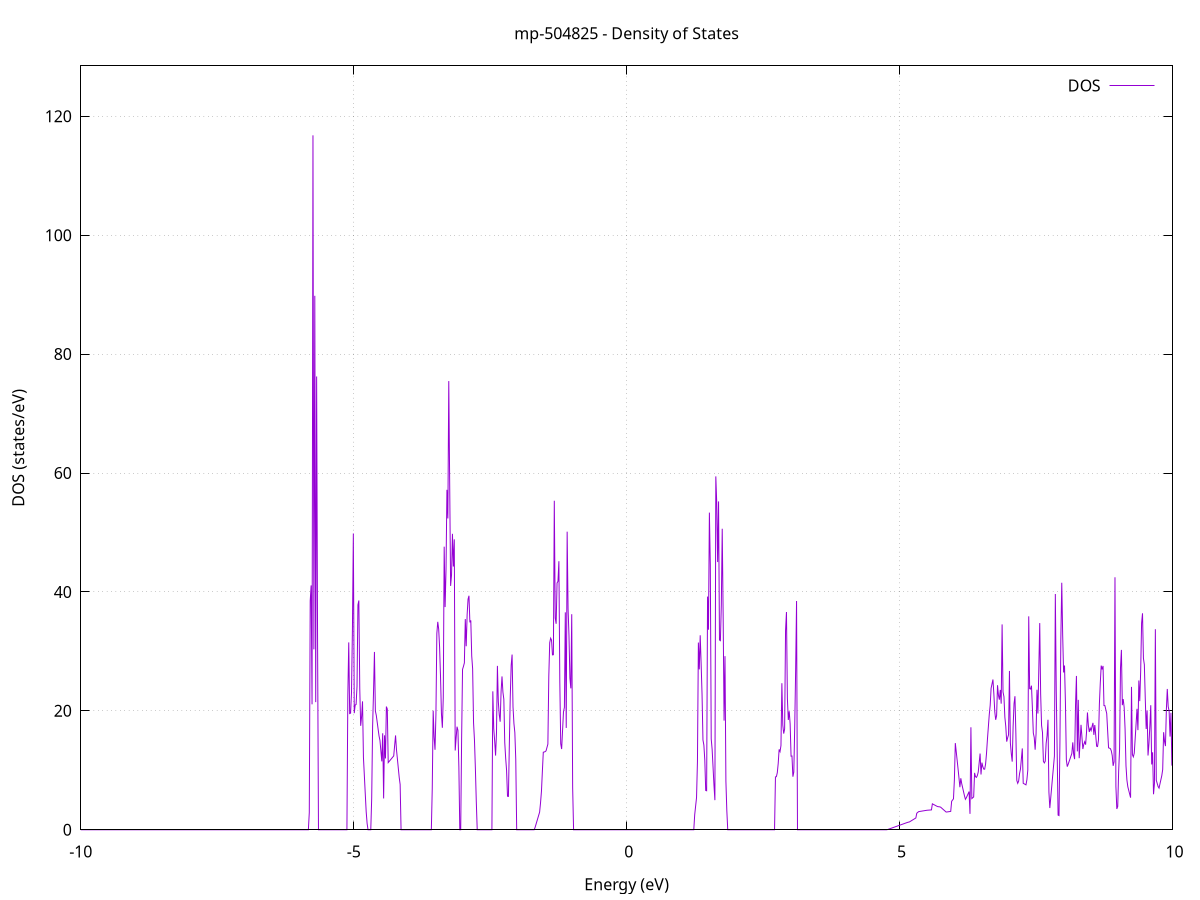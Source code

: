 set title 'mp-504825 - Density of States'
set xlabel 'Energy (eV)'
set ylabel 'DOS (states/eV)'
set grid
set xrange [-10:10]
set yrange [0:128.477]
set xzeroaxis lt -1
set terminal png size 800,600
set output 'mp-504825_dos_gnuplot.png'
plot '-' using 1:2 with lines title 'DOS'
-17.985100 0.000000
-17.968300 0.000000
-17.951500 0.000000
-17.934700 0.000000
-17.917900 0.000000
-17.901000 0.000000
-17.884200 0.000000
-17.867400 0.000000
-17.850600 0.000000
-17.833800 0.000000
-17.817000 0.000000
-17.800200 0.000000
-17.783400 0.000000
-17.766600 0.000000
-17.749700 0.000000
-17.732900 0.000000
-17.716100 0.000000
-17.699300 0.000000
-17.682500 0.000000
-17.665700 0.000000
-17.648900 0.000000
-17.632100 0.000000
-17.615300 0.000000
-17.598400 0.000000
-17.581600 0.000000
-17.564800 0.000000
-17.548000 0.000000
-17.531200 0.000000
-17.514400 0.000000
-17.497600 0.000000
-17.480800 0.000000
-17.464000 0.000000
-17.447100 0.000000
-17.430300 0.000000
-17.413500 0.000000
-17.396700 0.000000
-17.379900 0.000000
-17.363100 0.000000
-17.346300 0.000000
-17.329500 0.000000
-17.312700 0.000000
-17.295800 0.000000
-17.279000 0.000000
-17.262200 0.000000
-17.245400 0.000000
-17.228600 0.000000
-17.211800 0.000000
-17.195000 0.000000
-17.178200 0.000000
-17.161400 0.000000
-17.144500 0.000000
-17.127700 0.000000
-17.110900 0.000000
-17.094100 0.000000
-17.077300 0.000000
-17.060500 0.000000
-17.043700 0.000000
-17.026900 0.000000
-17.010100 0.000000
-16.993200 0.000000
-16.976400 0.000000
-16.959600 0.000000
-16.942800 0.000000
-16.926000 0.000000
-16.909200 0.000000
-16.892400 0.000000
-16.875600 0.000000
-16.858800 0.000000
-16.841900 0.000000
-16.825100 0.000000
-16.808300 0.000000
-16.791500 0.000000
-16.774700 0.000000
-16.757900 0.000000
-16.741100 0.000000
-16.724300 0.000000
-16.707500 0.000000
-16.690600 0.000000
-16.673800 0.000000
-16.657000 0.000000
-16.640200 0.000000
-16.623400 0.000000
-16.606600 0.000000
-16.589800 0.000000
-16.573000 0.000000
-16.556200 0.000000
-16.539300 0.000000
-16.522500 0.000000
-16.505700 0.000000
-16.488900 0.000000
-16.472100 0.000000
-16.455300 0.846500
-16.438500 10.158300
-16.421700 17.476500
-16.404900 25.878300
-16.388000 34.319900
-16.371200 47.463100
-16.354400 53.917300
-16.337600 33.671500
-16.320800 19.510200
-16.304000 28.455000
-16.287200 72.824800
-16.270400 30.140000
-16.253600 0.000000
-16.236700 0.000000
-16.219900 0.000000
-16.203100 0.000000
-16.186300 0.000000
-16.169500 0.000000
-16.152700 0.000000
-16.135900 0.000000
-16.119100 0.000000
-16.102300 0.000000
-16.085400 0.000000
-16.068600 0.000000
-16.051800 0.000000
-16.035000 0.000000
-16.018200 0.000000
-16.001400 0.000000
-15.984600 0.000000
-15.967800 0.000000
-15.951000 0.000000
-15.934100 0.000000
-15.917300 0.000000
-15.900500 0.000000
-15.883700 0.000000
-15.866900 0.000000
-15.850100 0.000000
-15.833300 0.000000
-15.816500 0.000000
-15.799700 0.000000
-15.782800 0.000000
-15.766000 0.000000
-15.749200 0.000000
-15.732400 22.466400
-15.715600 33.660000
-15.698800 129.020400
-15.682000 81.761700
-15.665200 82.877200
-15.648400 62.150000
-15.631500 0.000000
-15.614700 0.000000
-15.597900 0.000000
-15.581100 0.000000
-15.564300 0.000000
-15.547500 0.000000
-15.530700 0.000000
-15.513900 0.000000
-15.497100 0.000000
-15.480200 0.000000
-15.463400 0.000000
-15.446600 0.000000
-15.429800 0.000000
-15.413000 0.000000
-15.396200 0.000000
-15.379400 0.000000
-15.362600 0.000000
-15.345800 0.000000
-15.328900 0.000000
-15.312100 0.000000
-15.295300 0.000000
-15.278500 0.000000
-15.261700 0.000000
-15.244900 0.000000
-15.228100 0.000000
-15.211300 0.000000
-15.194500 0.000000
-15.177600 0.000000
-15.160800 0.000000
-15.144000 0.000000
-15.127200 0.000000
-15.110400 0.000000
-15.093600 0.000000
-15.076800 0.000000
-15.060000 0.000000
-15.043200 0.000000
-15.026300 0.000000
-15.009500 0.000000
-14.992700 0.000000
-14.975900 0.000000
-14.959100 0.000000
-14.942300 0.000000
-14.925500 0.000000
-14.908700 0.000000
-14.891900 0.000000
-14.875000 0.000000
-14.858200 0.000000
-14.841400 0.000000
-14.824600 0.000000
-14.807800 0.000000
-14.791000 0.000000
-14.774200 0.000000
-14.757400 0.000000
-14.740600 0.000000
-14.723700 0.000000
-14.706900 0.000000
-14.690100 0.000000
-14.673300 0.000000
-14.656500 0.000000
-14.639700 0.000000
-14.622900 0.000000
-14.606100 0.000000
-14.589300 0.000000
-14.572400 0.000000
-14.555600 0.000000
-14.538800 0.000000
-14.522000 0.000000
-14.505200 0.000000
-14.488400 0.000000
-14.471600 0.000000
-14.454800 0.000000
-14.438000 0.000000
-14.421100 0.000000
-14.404300 0.000000
-14.387500 0.000000
-14.370700 0.000000
-14.353900 0.000000
-14.337100 0.000000
-14.320300 0.000000
-14.303500 0.000000
-14.286700 0.000000
-14.269800 0.000000
-14.253000 0.000000
-14.236200 0.000000
-14.219400 0.000000
-14.202600 0.000000
-14.185800 0.000000
-14.169000 0.000000
-14.152200 0.000000
-14.135400 0.000000
-14.118500 0.000000
-14.101700 0.000000
-14.084900 0.000000
-14.068100 0.000000
-14.051300 0.000000
-14.034500 0.000000
-14.017700 0.000000
-14.000900 0.000000
-13.984100 0.000000
-13.967200 46.449000
-13.950400 37.629600
-13.933600 40.960400
-13.916800 45.548500
-13.900000 62.336700
-13.883200 66.274400
-13.866400 37.915500
-13.849600 47.117200
-13.832800 55.853100
-13.815900 0.000000
-13.799100 0.000000
-13.782300 0.000000
-13.765500 0.000000
-13.748700 0.000000
-13.731900 0.000000
-13.715100 0.000000
-13.698300 0.000000
-13.681500 0.000000
-13.664600 0.000000
-13.647800 0.000000
-13.631000 0.000000
-13.614200 0.000000
-13.597400 0.000000
-13.580600 0.000000
-13.563800 0.000000
-13.547000 0.000000
-13.530200 0.000000
-13.513300 0.000000
-13.496500 0.000000
-13.479700 0.000000
-13.462900 0.000000
-13.446100 0.000000
-13.429300 0.000000
-13.412500 0.000000
-13.395700 0.000000
-13.378900 0.000000
-13.362000 0.000000
-13.345200 0.000000
-13.328400 0.000000
-13.311600 0.000000
-13.294800 0.000000
-13.278000 0.000000
-13.261200 0.000000
-13.244400 0.000000
-13.227600 0.000000
-13.210700 0.000000
-13.193900 0.000000
-13.177100 0.000000
-13.160300 0.000000
-13.143500 0.000000
-13.126700 0.000000
-13.109900 0.000000
-13.093100 0.000000
-13.076300 0.000000
-13.059400 0.000000
-13.042600 0.000000
-13.025800 0.000000
-13.009000 0.000000
-12.992200 0.000000
-12.975400 0.000000
-12.958600 0.000000
-12.941800 0.000000
-12.925000 0.000000
-12.908100 0.000000
-12.891300 0.000000
-12.874500 0.000000
-12.857700 0.000000
-12.840900 0.000000
-12.824100 0.000000
-12.807300 0.000000
-12.790500 0.000000
-12.773700 0.000000
-12.756800 0.000000
-12.740000 0.000000
-12.723200 0.000000
-12.706400 0.000000
-12.689600 0.000000
-12.672800 0.000000
-12.656000 0.000000
-12.639200 0.000000
-12.622400 0.000000
-12.605500 0.000000
-12.588700 0.000000
-12.571900 0.000000
-12.555100 0.000000
-12.538300 0.000000
-12.521500 0.000000
-12.504700 0.000000
-12.487900 0.000000
-12.471100 0.000000
-12.454200 0.000000
-12.437400 0.000000
-12.420600 0.000000
-12.403800 0.000000
-12.387000 0.000000
-12.370200 0.000000
-12.353400 0.000000
-12.336600 0.000000
-12.319800 0.000000
-12.302900 0.000000
-12.286100 0.000000
-12.269300 0.000000
-12.252500 0.000000
-12.235700 0.000000
-12.218900 0.000000
-12.202100 0.000000
-12.185300 0.000000
-12.168500 0.000000
-12.151600 0.000000
-12.134800 0.000000
-12.118000 0.000000
-12.101200 0.000000
-12.084400 0.000000
-12.067600 0.000000
-12.050800 0.000000
-12.034000 0.000000
-12.017200 0.000000
-12.000300 0.000000
-11.983500 0.000000
-11.966700 0.000000
-11.949900 0.000000
-11.933100 0.000000
-11.916300 0.000000
-11.899500 0.000000
-11.882700 0.000000
-11.865900 0.000000
-11.849000 0.000000
-11.832200 0.000000
-11.815400 0.000000
-11.798600 0.000000
-11.781800 0.000000
-11.765000 0.000000
-11.748200 0.000000
-11.731400 0.000000
-11.714600 0.000000
-11.697700 0.000000
-11.680900 0.000000
-11.664100 0.000000
-11.647300 0.000000
-11.630500 0.000000
-11.613700 0.000000
-11.596900 0.000000
-11.580100 0.000000
-11.563300 0.000000
-11.546400 0.000000
-11.529600 0.000000
-11.512800 0.000000
-11.496000 0.000000
-11.479200 0.000000
-11.462400 0.000000
-11.445600 0.000000
-11.428800 0.000000
-11.412000 0.000000
-11.395100 0.000000
-11.378300 0.000000
-11.361500 0.000000
-11.344700 0.000000
-11.327900 0.000000
-11.311100 0.000000
-11.294300 0.000000
-11.277500 0.000000
-11.260700 0.000000
-11.243800 0.000000
-11.227000 40.214400
-11.210200 36.811400
-11.193400 131.253900
-11.176600 45.524400
-11.159800 53.317800
-11.143000 84.001700
-11.126200 73.335100
-11.109400 0.000000
-11.092500 0.000000
-11.075700 0.000000
-11.058900 0.000000
-11.042100 0.000000
-11.025300 0.000000
-11.008500 0.000000
-10.991700 0.000000
-10.974900 0.000000
-10.958100 0.000000
-10.941200 0.000000
-10.924400 0.000000
-10.907600 0.000000
-10.890800 0.000000
-10.874000 0.000000
-10.857200 0.000000
-10.840400 0.000000
-10.823600 0.000000
-10.806800 0.000000
-10.789900 0.000000
-10.773100 0.000000
-10.756300 0.000000
-10.739500 0.000000
-10.722700 0.000000
-10.705900 0.000000
-10.689100 0.000000
-10.672300 0.000000
-10.655500 0.000000
-10.638600 0.000000
-10.621800 0.000000
-10.605000 0.000000
-10.588200 0.000000
-10.571400 0.000000
-10.554600 0.000000
-10.537800 0.000000
-10.521000 0.000000
-10.504200 0.000000
-10.487300 0.000000
-10.470500 0.000000
-10.453700 0.000000
-10.436900 0.000000
-10.420100 0.000000
-10.403300 0.000000
-10.386500 0.000000
-10.369700 0.000000
-10.352900 0.000000
-10.336000 0.000000
-10.319200 0.000000
-10.302400 0.000000
-10.285600 0.000000
-10.268800 0.000000
-10.252000 0.000000
-10.235200 0.000000
-10.218400 0.000000
-10.201600 0.000000
-10.184700 0.000000
-10.167900 0.000000
-10.151100 0.000000
-10.134300 0.000000
-10.117500 0.000000
-10.100700 0.000000
-10.083900 0.000000
-10.067100 0.000000
-10.050300 0.000000
-10.033400 0.000000
-10.016600 0.000000
-9.999800 0.000000
-9.983000 0.000000
-9.966200 0.000000
-9.949400 0.000000
-9.932600 0.000000
-9.915800 0.000000
-9.899000 0.000000
-9.882100 0.000000
-9.865300 0.000000
-9.848500 0.000000
-9.831700 0.000000
-9.814900 0.000000
-9.798100 0.000000
-9.781300 0.000000
-9.764500 0.000000
-9.747700 0.000000
-9.730800 0.000000
-9.714000 0.000000
-9.697200 0.000000
-9.680400 0.000000
-9.663600 0.000000
-9.646800 0.000000
-9.630000 0.000000
-9.613200 0.000000
-9.596400 0.000000
-9.579500 0.000000
-9.562700 0.000000
-9.545900 0.000000
-9.529100 0.000000
-9.512300 0.000000
-9.495500 0.000000
-9.478700 0.000000
-9.461900 0.000000
-9.445100 0.000000
-9.428200 0.000000
-9.411400 0.000000
-9.394600 0.000000
-9.377800 0.000000
-9.361000 0.000000
-9.344200 0.000000
-9.327400 0.000000
-9.310600 0.000000
-9.293800 0.000000
-9.276900 0.000000
-9.260100 0.000000
-9.243300 0.000000
-9.226500 0.000000
-9.209700 0.000000
-9.192900 0.000000
-9.176100 0.000000
-9.159300 0.000000
-9.142500 0.000000
-9.125600 0.000000
-9.108800 0.000000
-9.092000 0.000000
-9.075200 0.000000
-9.058400 0.000000
-9.041600 0.000000
-9.024800 0.000000
-9.008000 0.000000
-8.991200 0.000000
-8.974300 0.000000
-8.957500 0.000000
-8.940700 0.000000
-8.923900 0.000000
-8.907100 0.000000
-8.890300 0.000000
-8.873500 0.000000
-8.856700 0.000000
-8.839900 0.000000
-8.823000 0.000000
-8.806200 0.000000
-8.789400 0.000000
-8.772600 0.000000
-8.755800 0.000000
-8.739000 0.000000
-8.722200 0.000000
-8.705400 0.000000
-8.688600 0.000000
-8.671700 0.000000
-8.654900 0.000000
-8.638100 0.000000
-8.621300 0.000000
-8.604500 0.000000
-8.587700 0.000000
-8.570900 0.000000
-8.554100 0.000000
-8.537300 0.000000
-8.520400 0.000000
-8.503600 0.000000
-8.486800 0.000000
-8.470000 0.000000
-8.453200 0.000000
-8.436400 0.000000
-8.419600 0.000000
-8.402800 0.000000
-8.386000 0.000000
-8.369100 0.000000
-8.352300 0.000000
-8.335500 0.000000
-8.318700 0.000000
-8.301900 0.000000
-8.285100 0.000000
-8.268300 0.000000
-8.251500 0.000000
-8.234700 0.000000
-8.217800 0.000000
-8.201000 0.000000
-8.184200 0.000000
-8.167400 0.000000
-8.150600 0.000000
-8.133800 0.000000
-8.117000 0.000000
-8.100200 0.000000
-8.083400 0.000000
-8.066500 0.000000
-8.049700 0.000000
-8.032900 0.000000
-8.016100 0.000000
-7.999300 0.000000
-7.982500 0.000000
-7.965700 0.000000
-7.948900 0.000000
-7.932100 0.000000
-7.915200 0.000000
-7.898400 0.000000
-7.881600 0.000000
-7.864800 0.000000
-7.848000 0.000000
-7.831200 0.000000
-7.814400 0.000000
-7.797600 0.000000
-7.780800 0.000000
-7.763900 0.000000
-7.747100 0.000000
-7.730300 0.000000
-7.713500 0.000000
-7.696700 0.000000
-7.679900 0.000000
-7.663100 0.000000
-7.646300 0.000000
-7.629500 0.000000
-7.612600 0.000000
-7.595800 0.000000
-7.579000 0.000000
-7.562200 0.000000
-7.545400 0.000000
-7.528600 0.000000
-7.511800 0.000000
-7.495000 0.000000
-7.478200 0.000000
-7.461300 0.000000
-7.444500 0.000000
-7.427700 0.000000
-7.410900 0.000000
-7.394100 0.000000
-7.377300 0.000000
-7.360500 0.000000
-7.343700 0.000000
-7.326900 0.000000
-7.310000 0.000000
-7.293200 0.000000
-7.276400 0.000000
-7.259600 0.000000
-7.242800 0.000000
-7.226000 0.000000
-7.209200 0.000000
-7.192400 0.000000
-7.175600 0.000000
-7.158700 0.000000
-7.141900 0.000000
-7.125100 0.000000
-7.108300 0.000000
-7.091500 0.000000
-7.074700 0.000000
-7.057900 0.000000
-7.041100 0.000000
-7.024300 0.000000
-7.007400 0.000000
-6.990600 0.000000
-6.973800 0.000000
-6.957000 0.000000
-6.940200 0.000000
-6.923400 0.000000
-6.906600 0.000000
-6.889800 0.000000
-6.873000 0.000000
-6.856100 0.000000
-6.839300 0.000000
-6.822500 0.000000
-6.805700 0.000000
-6.788900 0.000000
-6.772100 0.000000
-6.755300 0.000000
-6.738500 0.000000
-6.721700 0.000000
-6.704800 0.000000
-6.688000 0.000000
-6.671200 0.000000
-6.654400 0.000000
-6.637600 0.000000
-6.620800 0.000000
-6.604000 0.000000
-6.587200 0.000000
-6.570400 0.000000
-6.553500 0.000000
-6.536700 0.000000
-6.519900 0.000000
-6.503100 0.000000
-6.486300 0.000000
-6.469500 0.000000
-6.452700 0.000000
-6.435900 0.000000
-6.419100 0.000000
-6.402200 0.000000
-6.385400 0.000000
-6.368600 0.000000
-6.351800 0.000000
-6.335000 0.000000
-6.318200 0.000000
-6.301400 0.000000
-6.284600 0.000000
-6.267800 0.000000
-6.250900 0.000000
-6.234100 0.000000
-6.217300 0.000000
-6.200500 0.000000
-6.183700 0.000000
-6.166900 0.000000
-6.150100 0.000000
-6.133300 0.000000
-6.116500 0.000000
-6.099600 0.000000
-6.082800 0.000000
-6.066000 0.000000
-6.049200 0.000000
-6.032400 0.000000
-6.015600 0.000000
-5.998800 0.000000
-5.982000 0.000000
-5.965200 0.000000
-5.948300 0.000000
-5.931500 0.000000
-5.914700 0.000000
-5.897900 0.000000
-5.881100 0.000000
-5.864300 0.000000
-5.847500 0.000000
-5.830700 0.000000
-5.813900 2.899900
-5.797000 38.500800
-5.780200 41.094900
-5.763400 21.099900
-5.746600 116.797500
-5.729800 30.353100
-5.713000 89.807900
-5.696200 21.470300
-5.679400 76.245000
-5.662600 32.510600
-5.645700 0.000000
-5.628900 0.000000
-5.612100 0.000000
-5.595300 0.000000
-5.578500 0.000000
-5.561700 0.000000
-5.544900 0.000000
-5.528100 0.000000
-5.511300 0.000000
-5.494400 0.000000
-5.477600 0.000000
-5.460800 0.000000
-5.444000 0.000000
-5.427200 0.000000
-5.410400 0.000000
-5.393600 0.000000
-5.376800 0.000000
-5.360000 0.000000
-5.343100 0.000000
-5.326300 0.000000
-5.309500 0.000000
-5.292700 0.000000
-5.275900 0.000000
-5.259100 0.000000
-5.242300 0.000000
-5.225500 0.000000
-5.208700 0.000000
-5.191800 0.000000
-5.175000 0.000000
-5.158200 0.000000
-5.141400 0.000000
-5.124600 0.000000
-5.107800 22.594500
-5.091000 31.518300
-5.074200 19.543400
-5.057400 19.610300
-5.040500 23.136100
-5.023700 33.727900
-5.006900 49.829400
-4.990100 19.612400
-4.973300 20.983100
-4.956500 21.071100
-4.939700 24.125300
-4.922900 37.816900
-4.906100 38.560100
-4.889200 23.740000
-4.872400 17.487800
-4.855600 19.043000
-4.838800 21.594500
-4.822000 12.205600
-4.805200 9.103900
-4.788400 6.043000
-4.771600 3.036800
-4.754800 1.083500
-4.737900 0.000000
-4.721100 0.000000
-4.704300 0.000000
-4.687500 0.000000
-4.670700 5.292400
-4.653900 17.398100
-4.637100 23.177100
-4.620300 29.907500
-4.603500 19.973000
-4.586600 19.250500
-4.569800 18.092000
-4.553000 16.933600
-4.536200 15.775200
-4.519400 15.031000
-4.502600 13.304800
-4.485800 11.502800
-4.469000 16.232800
-4.452200 5.267600
-4.435300 15.883000
-4.418500 11.992000
-4.401700 20.721700
-4.384900 20.307900
-4.368100 11.297100
-4.351300 11.484900
-4.334500 11.672600
-4.317700 11.860400
-4.300900 12.048200
-4.284000 12.236000
-4.267200 12.423700
-4.250400 14.175700
-4.233600 15.864900
-4.216800 13.499000
-4.200000 11.930500
-4.183200 10.362100
-4.166400 8.793600
-4.149600 7.619900
-4.132700 0.000000
-4.115900 0.000000
-4.099100 0.000000
-4.082300 0.000000
-4.065500 0.000000
-4.048700 0.000000
-4.031900 0.000000
-4.015100 0.000000
-3.998300 0.000000
-3.981400 0.000000
-3.964600 0.000000
-3.947800 0.000000
-3.931000 0.000000
-3.914200 0.000000
-3.897400 0.000000
-3.880600 0.000000
-3.863800 0.000000
-3.847000 0.000000
-3.830100 0.000000
-3.813300 0.000000
-3.796500 0.000000
-3.779700 0.000000
-3.762900 0.000000
-3.746100 0.000000
-3.729300 0.000000
-3.712500 0.000000
-3.695700 0.000000
-3.678800 0.000000
-3.662000 0.000000
-3.645200 0.000000
-3.628400 0.000000
-3.611600 0.000000
-3.594800 0.000000
-3.578000 0.000000
-3.561200 6.938600
-3.544400 20.044700
-3.527500 15.584200
-3.510700 13.451700
-3.493900 19.367900
-3.477100 33.032900
-3.460300 34.974100
-3.443500 33.743200
-3.426700 30.716300
-3.409900 25.812900
-3.393100 19.567100
-3.376200 17.156000
-3.359400 22.241100
-3.342600 47.616600
-3.325800 37.460300
-3.309000 43.739400
-3.292200 57.177800
-3.275400 52.362700
-3.258600 75.463000
-3.241800 58.041200
-3.224900 41.015800
-3.208100 42.856900
-3.191300 49.772700
-3.174500 44.282000
-3.157700 48.850300
-3.140900 13.330200
-3.124100 15.436800
-3.107300 17.339300
-3.090500 16.709100
-3.073600 10.531200
-3.056800 0.000000
-3.040000 0.000000
-3.023200 15.398800
-3.006400 26.975500
-2.989600 27.482300
-2.972800 28.067400
-2.956000 35.440100
-2.939200 30.870500
-2.922300 36.166800
-2.905500 38.776600
-2.888700 39.358500
-2.871900 34.889600
-2.855100 35.210000
-2.838300 29.244200
-2.821500 27.080300
-2.804700 17.992600
-2.787900 15.079300
-2.771000 10.275100
-2.754200 4.656800
-2.737400 0.000000
-2.720600 0.000000
-2.703800 0.000000
-2.687000 0.000000
-2.670200 0.000000
-2.653400 0.000000
-2.636600 0.000000
-2.619700 0.000000
-2.602900 0.000000
-2.586100 0.000000
-2.569300 0.000000
-2.552500 0.000000
-2.535700 0.000000
-2.518900 0.000000
-2.502100 0.000000
-2.485300 0.000000
-2.468400 0.000000
-2.451600 23.285600
-2.434800 17.046900
-2.418000 14.953200
-2.401200 12.479800
-2.384400 16.296700
-2.367600 27.565500
-2.350800 21.534900
-2.334000 19.368700
-2.317100 18.172300
-2.300300 23.229100
-2.283500 25.791500
-2.266700 23.156600
-2.249900 21.957000
-2.233100 14.663700
-2.216300 12.049300
-2.199500 9.991800
-2.182700 5.640100
-2.165800 5.612900
-2.149000 14.380800
-2.132200 22.326300
-2.115400 27.658700
-2.098600 29.464900
-2.081800 20.664700
-2.065000 17.873800
-2.048200 16.353400
-2.031400 11.840600
-2.014500 0.000000
-1.997700 0.000000
-1.980900 0.000000
-1.964100 0.000000
-1.947300 0.000000
-1.930500 0.000000
-1.913700 0.000000
-1.896900 0.000000
-1.880100 0.000000
-1.863200 0.000000
-1.846400 0.000000
-1.829600 0.000000
-1.812800 0.000000
-1.796000 0.000000
-1.779200 0.000000
-1.762400 0.000000
-1.745600 0.000000
-1.728800 0.000000
-1.711900 0.000000
-1.695100 0.000000
-1.678300 0.366000
-1.661500 0.886700
-1.644700 1.407300
-1.627900 1.927900
-1.611100 2.448500
-1.594300 2.969100
-1.577500 4.542600
-1.560600 6.479700
-1.543800 9.838700
-1.527000 13.038200
-1.510200 13.088000
-1.493400 13.137800
-1.476600 13.274400
-1.459800 13.841400
-1.443000 14.408400
-1.426200 25.825100
-1.409300 31.467100
-1.392500 32.225400
-1.375700 31.895000
-1.358900 29.416200
-1.342100 29.439700
-1.325300 55.336000
-1.308500 35.630500
-1.291700 34.643900
-1.274900 41.505900
-1.258000 41.792000
-1.241200 45.164800
-1.224400 24.875500
-1.207600 14.463600
-1.190800 13.578800
-1.174000 16.697800
-1.157200 19.816800
-1.140400 20.590200
-1.123600 36.573200
-1.106700 17.124700
-1.089900 50.140600
-1.073100 37.173500
-1.056300 32.619000
-1.039500 25.529900
-1.022700 23.786500
-1.005900 36.252200
-0.989100 7.115400
-0.972300 0.000000
-0.955400 0.000000
-0.938600 0.000000
-0.921800 0.000000
-0.905000 0.000000
-0.888200 0.000000
-0.871400 0.000000
-0.854600 0.000000
-0.837800 0.000000
-0.821000 0.000000
-0.804100 0.000000
-0.787300 0.000000
-0.770500 0.000000
-0.753700 0.000000
-0.736900 0.000000
-0.720100 0.000000
-0.703300 0.000000
-0.686500 0.000000
-0.669700 0.000000
-0.652800 0.000000
-0.636000 0.000000
-0.619200 0.000000
-0.602400 0.000000
-0.585600 0.000000
-0.568800 0.000000
-0.552000 0.000000
-0.535200 0.000000
-0.518400 0.000000
-0.501500 0.000000
-0.484700 0.000000
-0.467900 0.000000
-0.451100 0.000000
-0.434300 0.000000
-0.417500 0.000000
-0.400700 0.000000
-0.383900 0.000000
-0.367100 0.000000
-0.350200 0.000000
-0.333400 0.000000
-0.316600 0.000000
-0.299800 0.000000
-0.283000 0.000000
-0.266200 0.000000
-0.249400 0.000000
-0.232600 0.000000
-0.215800 0.000000
-0.198900 0.000000
-0.182100 0.000000
-0.165300 0.000000
-0.148500 0.000000
-0.131700 0.000000
-0.114900 0.000000
-0.098100 0.000000
-0.081300 0.000000
-0.064500 0.000000
-0.047600 0.000000
-0.030800 0.000000
-0.014000 0.000000
0.002800 0.000000
0.019600 0.000000
0.036400 0.000000
0.053200 0.000000
0.070000 0.000000
0.086800 0.000000
0.103700 0.000000
0.120500 0.000000
0.137300 0.000000
0.154100 0.000000
0.170900 0.000000
0.187700 0.000000
0.204500 0.000000
0.221300 0.000000
0.238100 0.000000
0.255000 0.000000
0.271800 0.000000
0.288600 0.000000
0.305400 0.000000
0.322200 0.000000
0.339000 0.000000
0.355800 0.000000
0.372600 0.000000
0.389400 0.000000
0.406300 0.000000
0.423100 0.000000
0.439900 0.000000
0.456700 0.000000
0.473500 0.000000
0.490300 0.000000
0.507100 0.000000
0.523900 0.000000
0.540700 0.000000
0.557600 0.000000
0.574400 0.000000
0.591200 0.000000
0.608000 0.000000
0.624800 0.000000
0.641600 0.000000
0.658400 0.000000
0.675200 0.000000
0.692000 0.000000
0.708900 0.000000
0.725700 0.000000
0.742500 0.000000
0.759300 0.000000
0.776100 0.000000
0.792900 0.000000
0.809700 0.000000
0.826500 0.000000
0.843300 0.000000
0.860200 0.000000
0.877000 0.000000
0.893800 0.000000
0.910600 0.000000
0.927400 0.000000
0.944200 0.000000
0.961000 0.000000
0.977800 0.000000
0.994600 0.000000
1.011500 0.000000
1.028300 0.000000
1.045100 0.000000
1.061900 0.000000
1.078700 0.000000
1.095500 0.000000
1.112300 0.000000
1.129100 0.000000
1.145900 0.000000
1.162800 0.000000
1.179600 0.000000
1.196400 0.000000
1.213200 0.000000
1.230000 0.000000
1.246800 2.528400
1.263600 3.970600
1.280400 5.412800
1.297200 11.488700
1.314100 31.486800
1.330900 26.975000
1.347700 32.711700
1.364500 27.974300
1.381300 22.764100
1.398100 15.094800
1.414900 14.241700
1.431700 11.747400
1.448500 6.609000
1.465400 6.560300
1.482200 39.220800
1.499000 33.648400
1.515800 53.346800
1.532600 44.558100
1.549400 15.284000
1.566200 13.518600
1.583000 10.508700
1.599800 7.498800
1.616700 4.981700
1.633500 59.437200
1.650300 54.990100
1.667100 45.027700
1.683900 55.229300
1.700700 31.920800
1.717500 31.810500
1.734300 37.748500
1.751100 50.634300
1.768000 35.989800
1.784800 18.365800
1.801600 29.198500
1.818400 8.164900
1.835200 3.233300
1.852000 0.000000
1.868800 0.000000
1.885600 0.000000
1.902400 0.000000
1.919300 0.000000
1.936100 0.000000
1.952900 0.000000
1.969700 0.000000
1.986500 0.000000
2.003300 0.000000
2.020100 0.000000
2.036900 0.000000
2.053700 0.000000
2.070600 0.000000
2.087400 0.000000
2.104200 0.000000
2.121000 0.000000
2.137800 0.000000
2.154600 0.000000
2.171400 0.000000
2.188200 0.000000
2.205000 0.000000
2.221900 0.000000
2.238700 0.000000
2.255500 0.000000
2.272300 0.000000
2.289100 0.000000
2.305900 0.000000
2.322700 0.000000
2.339500 0.000000
2.356300 0.000000
2.373200 0.000000
2.390000 0.000000
2.406800 0.000000
2.423600 0.000000
2.440400 0.000000
2.457200 0.000000
2.474000 0.000000
2.490800 0.000000
2.507600 0.000000
2.524500 0.000000
2.541300 0.000000
2.558100 0.000000
2.574900 0.000000
2.591700 0.000000
2.608500 0.000000
2.625300 0.000000
2.642100 0.000000
2.658900 0.000000
2.675800 0.000000
2.692600 0.000000
2.709400 0.000000
2.726200 8.888600
2.743000 8.935800
2.759800 9.596400
2.776600 11.147800
2.793400 13.515000
2.810200 13.157100
2.827100 14.162400
2.843900 24.654700
2.860700 17.601600
2.877500 16.177100
2.894300 16.949700
2.911100 33.500300
2.927900 36.622900
2.944700 22.101200
2.961500 18.468100
2.978400 19.938000
2.995200 17.799600
3.012000 12.385300
3.028800 12.402900
3.045600 8.926900
3.062400 9.709800
3.079200 17.310400
3.096000 26.850200
3.112800 38.470500
3.129700 0.000000
3.146500 0.000000
3.163300 0.000000
3.180100 0.000000
3.196900 0.000000
3.213700 0.000000
3.230500 0.000000
3.247300 0.000000
3.264100 0.000000
3.281000 0.000000
3.297800 0.000000
3.314600 0.000000
3.331400 0.000000
3.348200 0.000000
3.365000 0.000000
3.381800 0.000000
3.398600 0.000000
3.415400 0.000000
3.432300 0.000000
3.449100 0.000000
3.465900 0.000000
3.482700 0.000000
3.499500 0.000000
3.516300 0.000000
3.533100 0.000000
3.549900 0.000000
3.566700 0.000000
3.583600 0.000000
3.600400 0.000000
3.617200 0.000000
3.634000 0.000000
3.650800 0.000000
3.667600 0.000000
3.684400 0.000000
3.701200 0.000000
3.718000 0.000000
3.734900 0.000000
3.751700 0.000000
3.768500 0.000000
3.785300 0.000000
3.802100 0.000000
3.818900 0.000000
3.835700 0.000000
3.852500 0.000000
3.869300 0.000000
3.886200 0.000000
3.903000 0.000000
3.919800 0.000000
3.936600 0.000000
3.953400 0.000000
3.970200 0.000000
3.987000 0.000000
4.003800 0.000000
4.020600 0.000000
4.037500 0.000000
4.054300 0.000000
4.071100 0.000000
4.087900 0.000000
4.104700 0.000000
4.121500 0.000000
4.138300 0.000000
4.155100 0.000000
4.171900 0.000000
4.188800 0.000000
4.205600 0.000000
4.222400 0.000000
4.239200 0.000000
4.256000 0.000000
4.272800 0.000000
4.289600 0.000000
4.306400 0.000000
4.323200 0.000000
4.340100 0.000000
4.356900 0.000000
4.373700 0.000000
4.390500 0.000000
4.407300 0.000000
4.424100 0.000000
4.440900 0.000000
4.457700 0.000000
4.474500 0.000000
4.491400 0.000000
4.508200 0.000000
4.525000 0.000000
4.541800 0.000000
4.558600 0.000000
4.575400 0.000000
4.592200 0.000000
4.609000 0.000000
4.625800 0.000000
4.642700 0.000000
4.659500 0.000000
4.676300 0.000000
4.693100 0.000000
4.709900 0.000000
4.726700 0.000000
4.743500 0.000000
4.760300 0.000000
4.777100 0.027800
4.794000 0.083100
4.810800 0.138400
4.827600 0.193700
4.844400 0.249000
4.861200 0.304300
4.878000 0.359600
4.894800 0.414900
4.911600 0.470200
4.928400 0.525500
4.945300 0.580800
4.962100 0.636100
4.978900 0.691400
4.995700 0.746700
5.012500 0.802000
5.029300 0.857300
5.046100 0.912600
5.062900 0.967900
5.079700 1.023200
5.096600 1.078500
5.113400 1.133800
5.130200 1.189100
5.147000 1.244400
5.163800 1.286000
5.180600 1.319200
5.197400 1.414300
5.214200 1.509400
5.231000 1.604600
5.247900 1.699700
5.264700 1.794900
5.281500 1.890000
5.298300 1.985100
5.315100 2.781000
5.331900 2.913800
5.348700 3.046600
5.365500 3.077100
5.382300 3.102400
5.399200 3.127700
5.416000 3.153000
5.432800 3.178300
5.449600 3.203500
5.466400 3.228800
5.483200 3.254100
5.500000 3.279400
5.516800 3.293800
5.533600 3.306100
5.550500 3.318400
5.567300 3.330800
5.584100 3.343100
5.600900 4.365400
5.617700 4.282900
5.634500 4.200400
5.651300 4.117800
5.668100 4.035300
5.684900 3.952800
5.701800 3.890600
5.718600 3.872200
5.735400 3.853700
5.752200 3.803300
5.769000 3.666400
5.785800 3.529500
5.802600 3.392600
5.819400 3.255700
5.836200 3.118900
5.853100 2.982000
5.869900 2.997800
5.886700 3.021500
5.903500 3.045200
5.920300 3.068900
5.937100 3.092600
5.953900 4.786800
5.970700 4.996300
5.987500 5.205700
6.004400 8.458500
6.021200 14.580700
6.038000 13.135600
6.054800 11.690500
6.071600 10.243600
6.088400 8.703000
6.105200 7.162400
6.122000 8.663900
6.138800 7.747000
6.155700 7.065200
6.172500 6.383500
6.189300 5.701800
6.206100 5.127600
6.222900 5.386500
6.239700 5.731600
6.256500 6.076700
6.273300 6.421900
6.290100 2.673100
6.307000 17.234900
6.323800 5.249900
6.340600 5.386400
6.357400 5.522900
6.374200 9.569700
6.391000 8.930000
6.407800 8.810600
6.424600 9.108600
6.441400 9.720000
6.458300 11.270900
6.475100 12.821800
6.491900 9.299200
6.508700 11.295000
6.525500 10.600100
6.542300 10.200500
6.559100 10.190900
6.575900 11.066200
6.592700 12.844900
6.609600 15.203600
6.626400 17.289900
6.643200 19.376300
6.660000 20.929400
6.676800 23.797600
6.693600 24.535000
6.710400 25.272400
6.727200 22.843700
6.744000 19.866200
6.760900 18.497600
6.777700 19.216200
6.794500 24.308900
6.811300 22.623400
6.828100 21.879400
6.844900 23.519100
6.861700 21.209100
6.878500 34.535600
6.895300 23.174600
6.912200 22.370900
6.929000 18.925300
6.945800 17.377600
6.962600 14.824400
6.979400 15.458200
6.996200 15.970500
7.013000 26.708400
7.029800 14.603300
7.046600 12.814400
7.063500 11.460300
7.080300 17.376700
7.097100 21.219800
7.113900 22.462400
7.130700 16.108000
7.147500 8.306100
7.164300 7.811700
7.181100 8.180200
7.197900 9.435500
7.214800 10.213300
7.231600 11.914800
7.248400 13.682600
7.265200 7.820100
7.282000 7.731500
7.298800 7.642900
7.315600 7.554200
7.332400 8.409300
7.349200 10.028500
7.366100 35.893700
7.382900 23.732600
7.399700 23.670500
7.416500 24.236400
7.433300 20.471000
7.450100 16.276800
7.466900 15.525900
7.483700 13.470200
7.500500 16.132300
7.517400 23.547300
7.534200 19.552600
7.551000 27.135600
7.567800 34.768300
7.584600 22.831500
7.601400 17.556300
7.618200 16.363600
7.635000 11.519700
7.651800 11.244700
7.668700 11.521300
7.685500 14.559000
7.702300 15.844800
7.719100 18.503700
7.735900 6.339600
7.752700 3.661100
7.769500 5.406900
7.786300 7.152600
7.803100 8.898400
7.820000 10.644100
7.836800 12.389800
7.853600 39.658200
7.870400 23.367700
7.887200 13.143900
7.904000 2.468700
7.920800 2.388100
7.937600 14.556500
7.954400 32.096900
7.971300 41.550700
7.988100 32.712600
8.004900 26.458800
8.021700 27.623800
8.038500 21.405800
8.055300 11.771400
8.072100 10.621200
8.088900 11.028200
8.105700 11.483000
8.122600 11.937800
8.139400 12.392700
8.156200 12.847500
8.173000 14.702800
8.189800 12.642000
8.206600 11.882800
8.223400 20.931900
8.240200 25.870900
8.257000 13.180900
8.273900 21.848100
8.290700 12.041700
8.307500 14.847600
8.324300 17.653500
8.341100 15.577000
8.357900 13.583000
8.374700 14.359200
8.391500 14.804600
8.408300 14.318300
8.425200 16.439300
8.442000 19.727800
8.458800 17.533000
8.475600 16.452200
8.492400 17.079700
8.509200 16.686900
8.526000 17.366600
8.542800 17.980700
8.559600 15.961400
8.576500 17.619500
8.593300 15.915100
8.610100 14.051800
8.626900 14.002900
8.643700 15.084000
8.660500 21.128300
8.677300 24.719400
8.694100 27.610900
8.710900 26.968000
8.727800 27.555800
8.744600 20.893600
8.761400 20.880900
8.778200 20.212600
8.795000 19.544300
8.811800 16.658700
8.828600 13.786100
8.845400 13.722900
8.862200 13.644900
8.879100 13.270500
8.895900 12.479500
8.912700 10.753600
8.929500 11.452300
8.946300 42.466200
8.963100 7.304900
8.979900 3.503100
8.996700 3.928100
9.013500 9.832000
9.030400 13.542000
9.047200 27.197500
9.064000 30.250300
9.080800 20.957900
9.097600 21.970100
9.114400 20.574100
9.131200 16.964600
9.148000 10.757200
9.164800 8.360900
9.181700 7.227600
9.198500 6.618200
9.215300 6.008700
9.232100 5.399200
9.248900 24.039000
9.265700 12.626600
9.282500 12.263400
9.299300 12.885000
9.316100 15.293400
9.333000 17.819300
9.349800 20.345300
9.366600 16.761800
9.383400 25.105000
9.400200 21.635000
9.417000 26.711400
9.433800 34.766200
9.450600 36.405800
9.467400 28.841700
9.484300 27.770500
9.501100 22.104400
9.517900 16.954700
9.534700 20.080500
9.551500 12.489000
9.568300 14.480700
9.585100 17.423100
9.601900 20.952600
9.618700 10.989800
9.635600 13.035500
9.652400 5.975000
9.669200 7.776100
9.686000 33.738800
9.702800 8.341100
9.719600 7.800600
9.736400 7.260100
9.753200 7.007700
9.770000 7.705400
9.786900 8.403100
9.803700 9.100800
9.820500 10.132000
9.837300 16.406200
9.854100 14.871800
9.870900 14.073800
9.887700 20.193100
9.904500 23.679900
9.921300 20.721800
9.938200 19.973100
9.955000 15.670300
9.971800 19.674900
9.988600 10.796500
10.005400 11.668200
10.022200 12.539900
10.039000 13.411600
10.055800 19.367100
10.072600 22.756500
10.089500 21.377000
10.106300 20.800100
10.123100 19.735300
10.139900 18.602800
10.156700 16.570700
10.173500 17.525500
10.190300 12.893600
10.207100 9.648800
10.223900 9.944200
10.240800 13.143700
10.257600 16.665600
10.274400 18.483500
10.291200 19.026500
10.308000 19.410400
10.324800 22.405500
10.341600 18.327100
10.358400 14.187500
10.375200 15.228700
10.392100 16.269900
10.408900 17.840800
10.425700 27.363800
10.442500 63.304500
10.459300 15.632400
10.476100 16.205600
10.492900 15.584000
10.509700 16.492000
10.526500 15.753300
10.543400 14.741400
10.560200 13.729400
10.577000 8.812500
10.593800 13.336300
10.610600 14.087000
10.627400 13.517600
10.644200 12.948200
10.661000 12.393900
10.677800 13.252800
10.694700 18.614300
10.711500 27.006300
10.728300 27.422600
10.745100 17.846500
10.761900 16.025200
10.778700 14.317000
10.795500 13.430700
10.812300 15.413400
10.829100 17.784600
10.846000 20.155700
10.862800 22.379700
10.879600 18.747500
10.896400 17.810200
10.913200 15.398500
10.930000 14.145200
10.946800 11.348200
10.963600 10.895700
10.980400 9.488200
10.997200 12.362900
11.014100 15.237600
11.030900 18.112300
11.047700 14.648900
11.064500 13.165500
11.081300 12.258600
11.098100 9.757000
11.114900 9.199000
11.131700 8.748400
11.148500 9.623600
11.165400 8.360300
11.182200 62.717600
11.199000 14.301400
11.215800 14.719300
11.232600 15.558900
11.249400 16.551200
11.266200 17.543500
11.283000 16.200700
11.299800 12.337800
11.316700 11.592300
11.333500 14.371100
11.350300 20.152500
11.367100 18.255300
11.383900 16.358100
11.400700 15.070700
11.417500 25.952800
11.434300 17.147500
11.451100 20.627100
11.468000 21.865100
11.484800 14.439700
11.501600 14.254100
11.518400 15.459200
11.535200 16.315400
11.552000 16.182000
11.568800 15.469300
11.585600 10.306200
11.602400 6.540200
11.619300 6.725700
11.636100 69.616900
11.652900 24.035800
11.669700 23.288700
11.686500 20.970200
11.703300 21.063500
11.720100 16.392200
11.736900 13.382000
11.753700 13.274800
11.770600 17.090500
11.787400 20.456800
11.804200 23.517200
11.821000 23.442500
11.837800 22.675300
11.854600 16.669400
11.871400 15.695200
11.888200 14.827300
11.905000 14.638100
11.921900 14.448800
11.938700 17.837100
11.955500 19.747700
11.972300 21.110100
11.989100 19.714200
12.005900 18.447800
12.022700 18.251800
12.039500 13.953800
12.056300 27.420800
12.073200 8.223700
12.090000 7.396100
12.106800 6.568400
12.123600 5.740800
12.140400 5.178300
12.157200 4.848900
12.174000 4.733900
12.190800 5.435000
12.207600 7.410000
12.224500 11.144100
12.241300 30.553600
12.258100 24.627600
12.274900 20.054700
12.291700 16.938800
12.308500 9.006000
12.325300 7.985800
12.342100 8.240800
12.358900 13.689500
12.375800 14.635000
12.392600 15.744700
12.409400 18.684300
12.426200 22.183900
12.443000 23.550000
12.459800 27.514300
12.476600 30.195000
12.493400 21.161100
12.510200 19.649700
12.527100 20.779000
12.543900 20.135900
12.560700 17.752800
12.577500 17.799000
12.594300 17.770400
12.611100 20.097200
12.627900 19.631200
12.644700 26.987400
12.661500 20.179500
12.678400 18.924400
12.695200 17.716600
12.712000 16.713400
12.728800 15.238300
12.745600 13.416200
12.762400 21.776300
12.779200 16.921300
12.796000 14.446900
12.812800 12.133500
12.829700 10.183200
12.846500 8.233000
12.863300 8.841500
12.880100 11.226600
12.896900 11.035200
12.913700 13.125500
12.930500 15.142700
12.947300 15.527700
12.964100 16.058100
12.981000 16.746400
12.997800 17.708200
13.014600 24.577500
13.031400 27.877800
13.048200 23.851900
13.065000 19.123500
13.081800 15.975400
13.098600 21.669600
13.115400 17.862700
13.132300 18.449200
13.149100 15.945100
13.165900 12.284100
13.182700 10.596100
13.199500 8.971900
13.216300 14.276600
13.233100 14.030600
13.249900 13.068000
13.266700 12.608100
13.283600 13.840000
13.300400 15.170000
13.317200 15.060900
13.334000 16.007900
13.350800 12.152900
13.367600 15.490300
13.384400 15.999200
13.401200 16.508100
13.418000 17.237600
13.434900 18.889400
13.451700 17.275000
13.468500 20.683300
13.485300 19.813800
13.502100 20.300500
13.518900 18.166600
13.535700 16.197100
13.552500 14.098200
13.569300 13.850600
13.586200 14.345700
13.603000 14.214600
13.619800 15.143500
13.636600 15.853000
13.653400 21.267500
13.670200 19.433600
13.687000 17.599700
13.703800 12.327900
13.720600 12.022200
13.737500 10.897000
13.754300 4.981700
13.771100 4.700500
13.787900 4.419300
13.804700 4.161200
13.821500 4.086500
13.838300 4.011700
13.855100 3.936900
13.871900 3.862200
13.888800 3.787400
13.905600 2.035300
13.922400 1.839600
13.939200 1.644000
13.956000 1.448300
13.972800 1.252600
13.989600 1.057000
14.006400 0.861300
14.023200 0.665600
14.040100 0.515500
14.056900 0.389500
14.073700 0.263500
14.090500 0.137500
14.107300 0.011500
14.124100 0.000000
14.140900 0.000000
14.157700 0.000000
14.174500 0.000000
14.191400 0.000000
14.208200 0.000000
14.225000 0.000000
14.241800 0.000000
14.258600 0.000000
14.275400 0.000000
14.292200 0.000000
14.309000 0.000000
14.325800 0.000000
14.342700 0.000000
14.359500 0.000000
14.376300 0.000000
14.393100 0.000000
14.409900 0.000000
14.426700 0.000000
14.443500 0.000000
14.460300 0.000000
14.477100 0.000000
14.494000 0.000000
14.510800 0.000000
14.527600 0.000000
14.544400 0.000000
14.561200 0.000000
14.578000 0.000000
14.594800 0.000000
14.611600 0.000000
14.628400 0.000000
14.645300 0.000000
14.662100 0.000000
14.678900 0.000000
14.695700 0.000000
14.712500 0.000000
14.729300 0.000000
14.746100 0.000000
14.762900 0.000000
14.779700 0.000000
14.796600 0.000000
14.813400 0.000000
14.830200 0.000000
14.847000 0.000000
14.863800 0.000000
14.880600 0.000000
14.897400 0.000000
14.914200 0.000000
14.931000 0.000000
14.947900 0.000000
14.964700 0.000000
14.981500 0.000000
14.998300 0.000000
15.015100 0.000000
15.031900 0.000000
15.048700 0.000000
15.065500 0.000000
15.082300 0.000000
15.099200 0.000000
15.116000 0.000000
15.132800 0.000000
15.149600 0.000000
15.166400 0.000000
15.183200 0.000000
15.200000 0.000000
15.216800 0.000000
15.233600 0.000000
15.250500 0.000000
15.267300 0.000000
15.284100 0.000000
15.300900 0.000000
15.317700 0.000000
15.334500 0.000000
15.351300 0.000000
15.368100 0.000000
15.384900 0.000000
15.401800 0.000000
15.418600 0.000000
15.435400 0.000000
15.452200 0.000000
15.469000 0.000000
15.485800 0.000000
15.502600 0.000000
15.519400 0.000000
15.536200 0.000000
15.553100 0.000000
15.569900 0.000000
15.586700 0.000000
15.603500 0.000000
15.620300 0.000000
15.637100 0.000000
e
